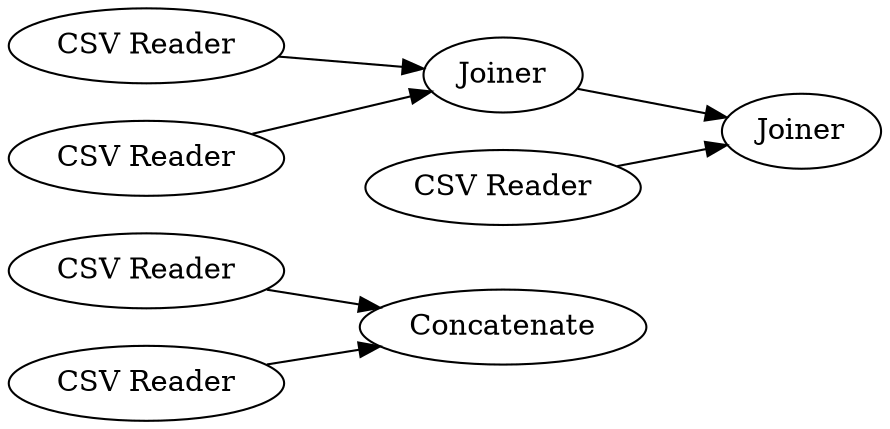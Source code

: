digraph {
	16 [label=Concatenate]
	30 [label="CSV Reader"]
	34 [label=Joiner]
	35 [label=Joiner]
	36 [label="CSV Reader"]
	37 [label="CSV Reader"]
	38 [label="CSV Reader"]
	39 [label="CSV Reader"]
	30 -> 34
	34 -> 35
	36 -> 34
	37 -> 35
	38 -> 16
	39 -> 16
	rankdir=LR
}
